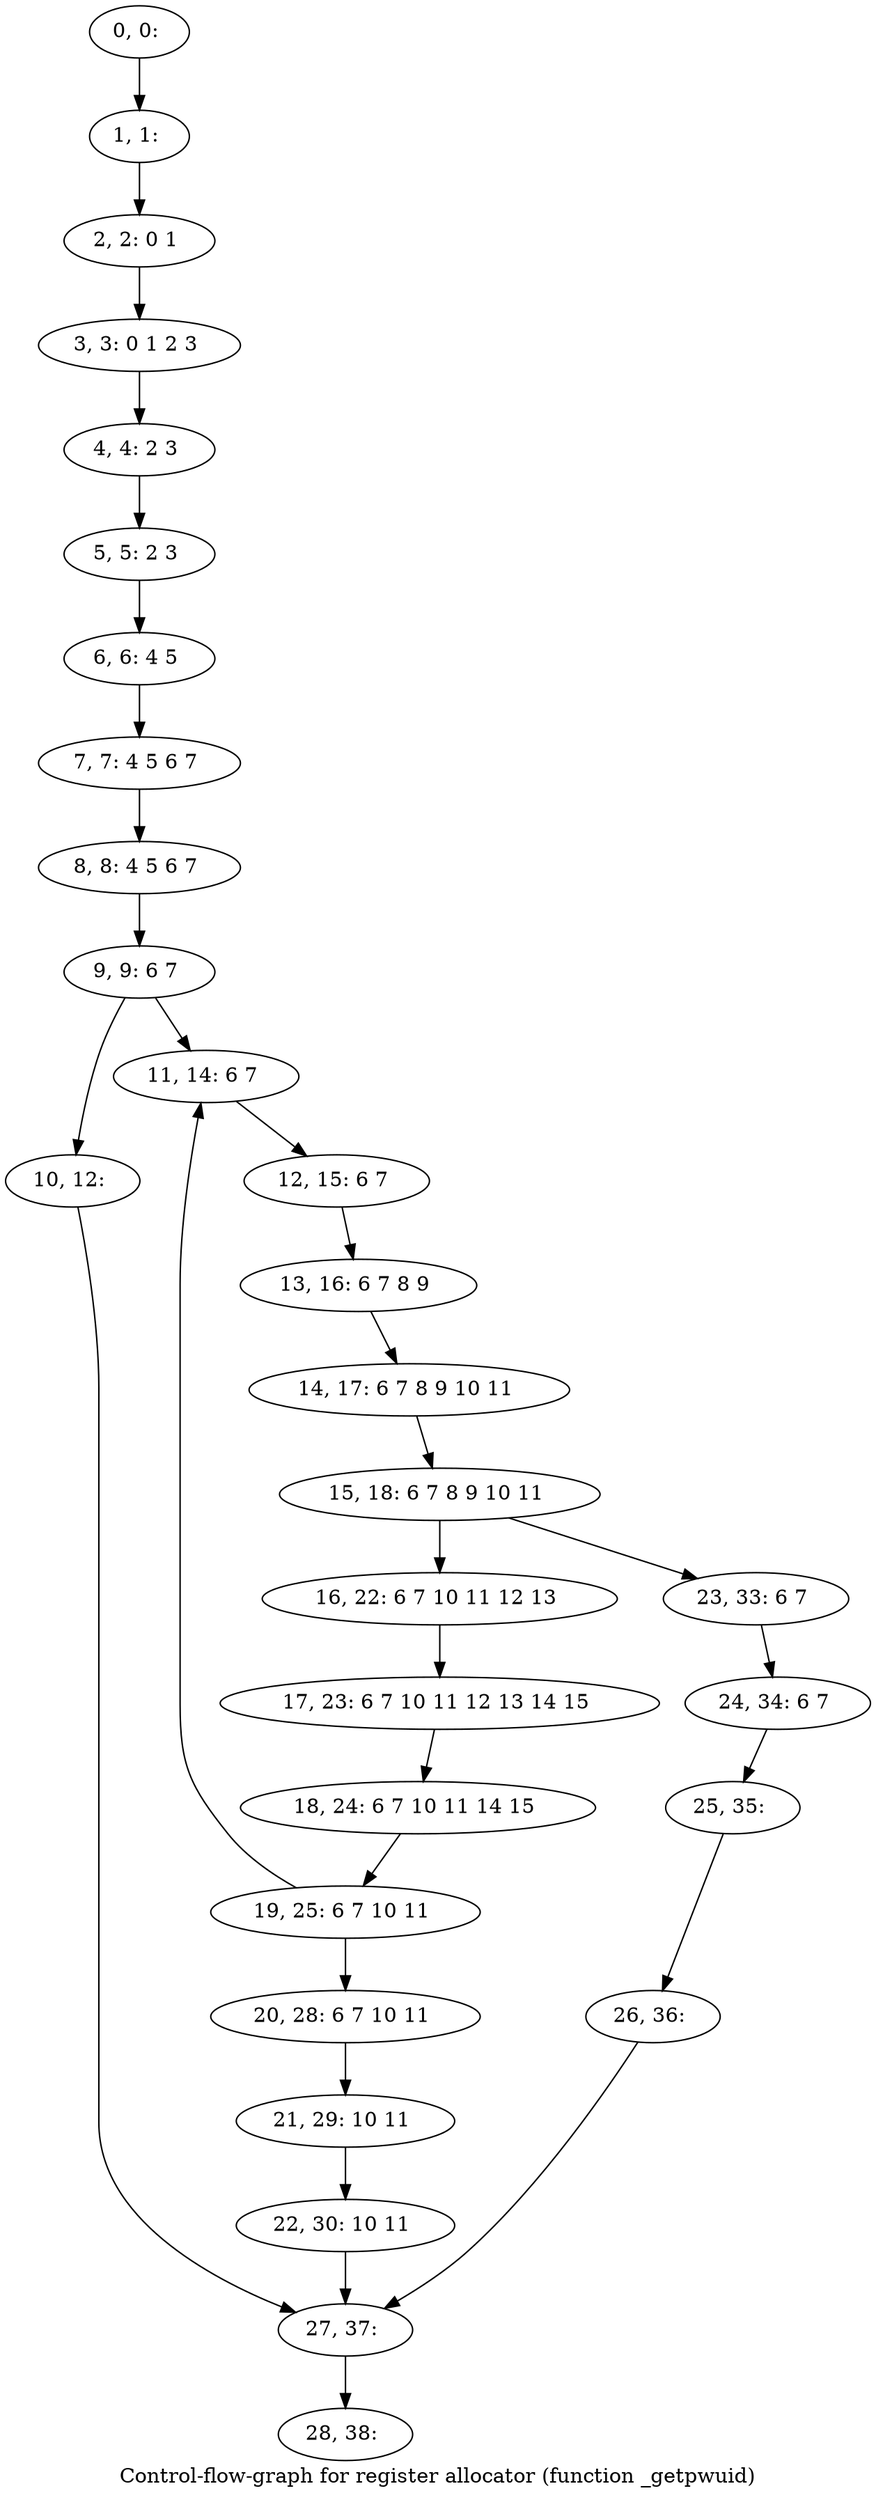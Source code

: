 digraph G {
graph [label="Control-flow-graph for register allocator (function _getpwuid)"]
0[label="0, 0: "];
1[label="1, 1: "];
2[label="2, 2: 0 1 "];
3[label="3, 3: 0 1 2 3 "];
4[label="4, 4: 2 3 "];
5[label="5, 5: 2 3 "];
6[label="6, 6: 4 5 "];
7[label="7, 7: 4 5 6 7 "];
8[label="8, 8: 4 5 6 7 "];
9[label="9, 9: 6 7 "];
10[label="10, 12: "];
11[label="11, 14: 6 7 "];
12[label="12, 15: 6 7 "];
13[label="13, 16: 6 7 8 9 "];
14[label="14, 17: 6 7 8 9 10 11 "];
15[label="15, 18: 6 7 8 9 10 11 "];
16[label="16, 22: 6 7 10 11 12 13 "];
17[label="17, 23: 6 7 10 11 12 13 14 15 "];
18[label="18, 24: 6 7 10 11 14 15 "];
19[label="19, 25: 6 7 10 11 "];
20[label="20, 28: 6 7 10 11 "];
21[label="21, 29: 10 11 "];
22[label="22, 30: 10 11 "];
23[label="23, 33: 6 7 "];
24[label="24, 34: 6 7 "];
25[label="25, 35: "];
26[label="26, 36: "];
27[label="27, 37: "];
28[label="28, 38: "];
0->1 ;
1->2 ;
2->3 ;
3->4 ;
4->5 ;
5->6 ;
6->7 ;
7->8 ;
8->9 ;
9->10 ;
9->11 ;
10->27 ;
11->12 ;
12->13 ;
13->14 ;
14->15 ;
15->16 ;
15->23 ;
16->17 ;
17->18 ;
18->19 ;
19->20 ;
19->11 ;
20->21 ;
21->22 ;
22->27 ;
23->24 ;
24->25 ;
25->26 ;
26->27 ;
27->28 ;
}
